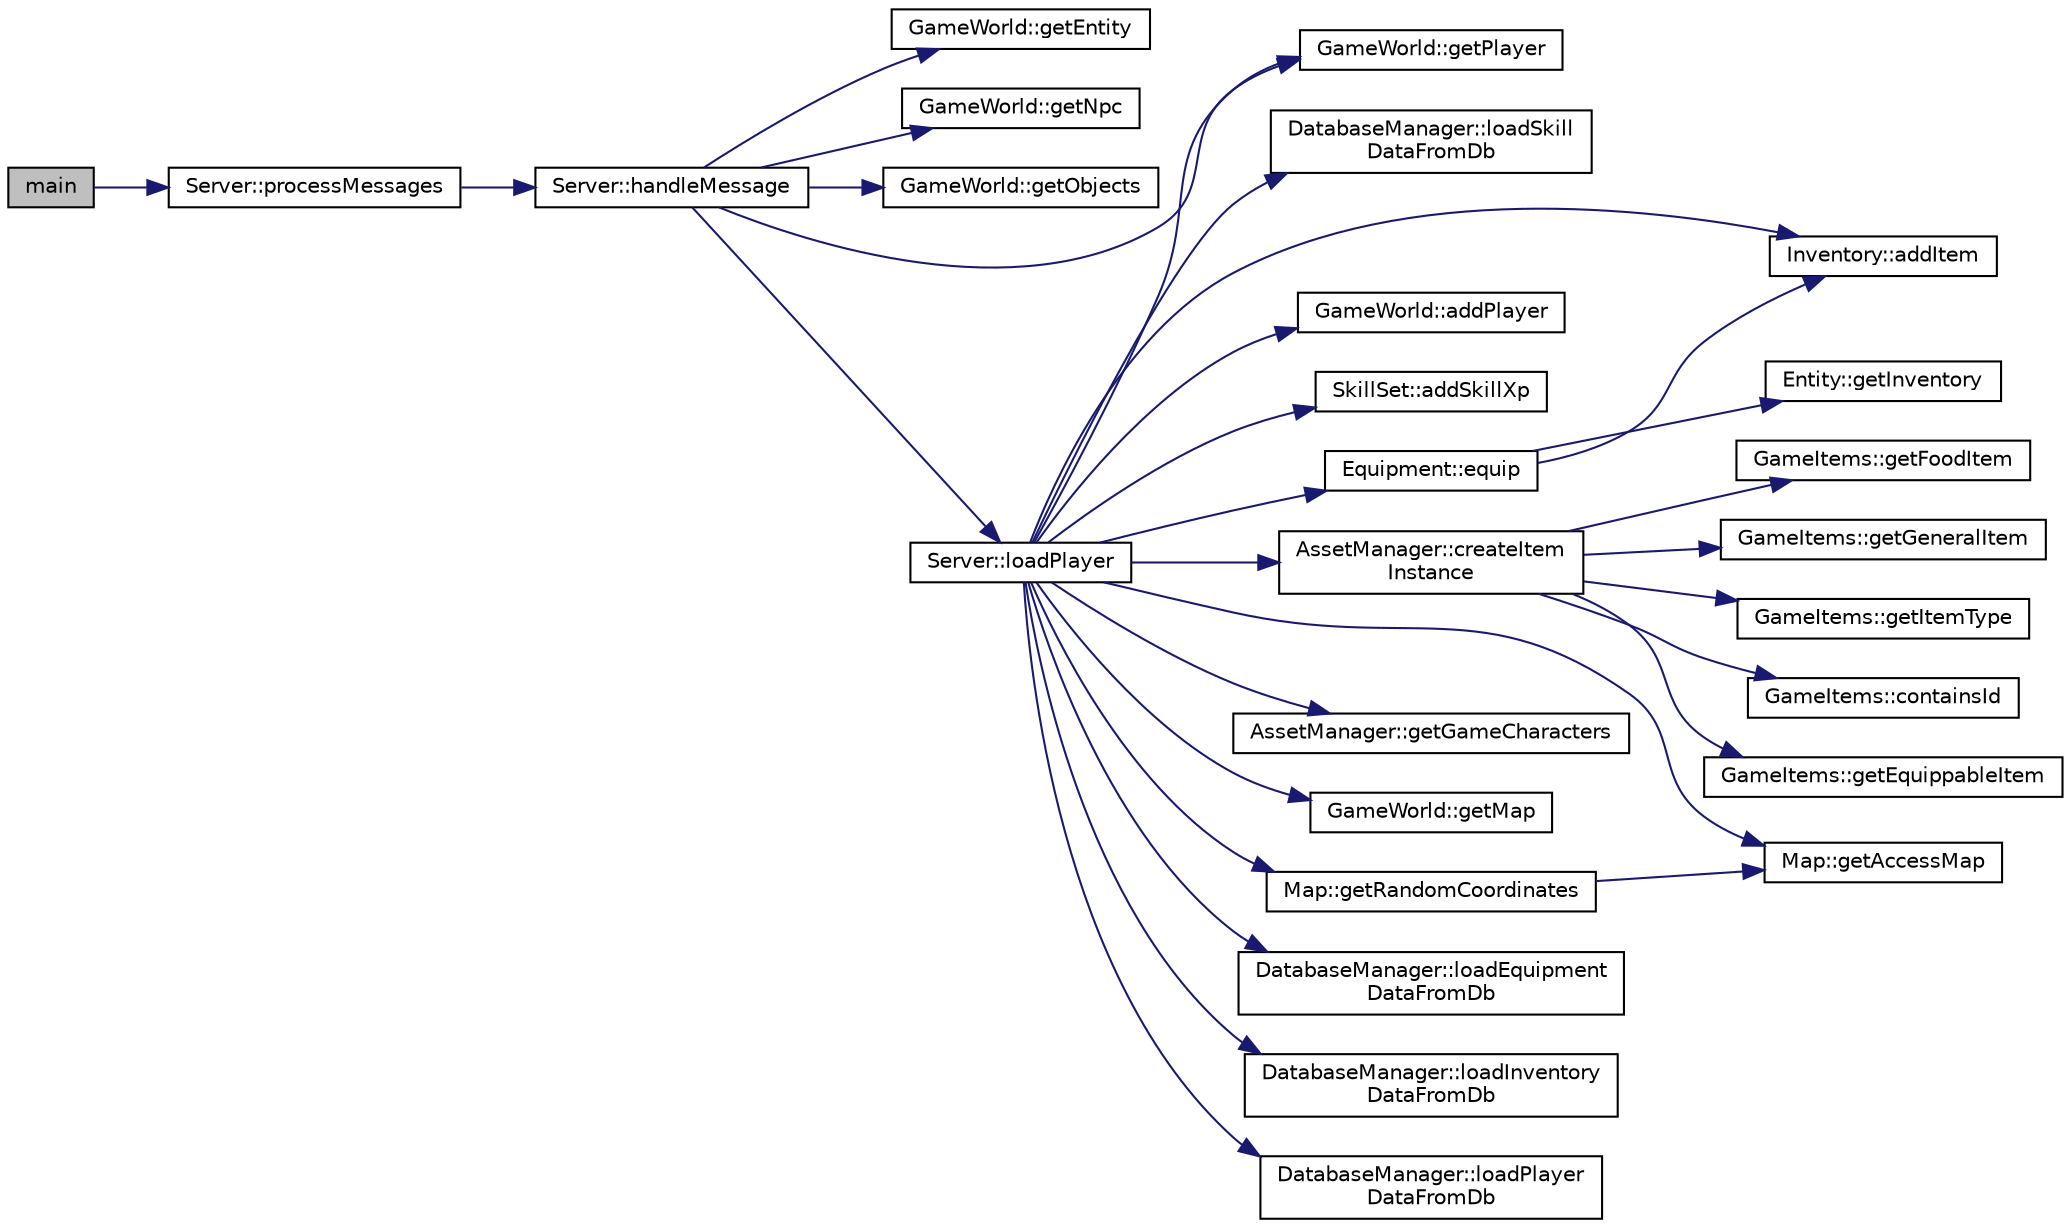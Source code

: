 digraph "main"
{
 // LATEX_PDF_SIZE
  edge [fontname="Helvetica",fontsize="10",labelfontname="Helvetica",labelfontsize="10"];
  node [fontname="Helvetica",fontsize="10",shape=record];
  rankdir="LR";
  Node1 [label="main",height=0.2,width=0.4,color="black", fillcolor="grey75", style="filled", fontcolor="black",tooltip=" "];
  Node1 -> Node2 [color="midnightblue",fontsize="10",style="solid",fontname="Helvetica"];
  Node2 [label="Server::processMessages",height=0.2,width=0.4,color="black", fillcolor="white", style="filled",URL="$classServer.html#aee6c47f62d04cd4dcf435ccedfd05e2c",tooltip="Server's main loop for processing messages."];
  Node2 -> Node3 [color="midnightblue",fontsize="10",style="solid",fontname="Helvetica"];
  Node3 [label="Server::handleMessage",height=0.2,width=0.4,color="black", fillcolor="white", style="filled",URL="$classServer.html#a18a8fea9b1688c806fa5be9b4d5ac413",tooltip="Function to parse and act upon messages received from clients."];
  Node3 -> Node4 [color="midnightblue",fontsize="10",style="solid",fontname="Helvetica"];
  Node4 [label="GameWorld::getEntity",height=0.2,width=0.4,color="black", fillcolor="white", style="filled",URL="$classGameWorld.html#a65428f2aa2e3756b7f37629202eca01a",tooltip="Get entity by id."];
  Node3 -> Node5 [color="midnightblue",fontsize="10",style="solid",fontname="Helvetica"];
  Node5 [label="GameWorld::getNpc",height=0.2,width=0.4,color="black", fillcolor="white", style="filled",URL="$classGameWorld.html#ad22cee4568685a8374beedaa179803e3",tooltip="Get npc by id."];
  Node3 -> Node6 [color="midnightblue",fontsize="10",style="solid",fontname="Helvetica"];
  Node6 [label="GameWorld::getObjects",height=0.2,width=0.4,color="black", fillcolor="white", style="filled",URL="$classGameWorld.html#ac53061b8a814e6228ac433cb91a1f511",tooltip="Get all objects."];
  Node3 -> Node7 [color="midnightblue",fontsize="10",style="solid",fontname="Helvetica"];
  Node7 [label="GameWorld::getPlayer",height=0.2,width=0.4,color="black", fillcolor="white", style="filled",URL="$classGameWorld.html#a477715a67955886d0076cec9fe72ba4e",tooltip=" "];
  Node3 -> Node8 [color="midnightblue",fontsize="10",style="solid",fontname="Helvetica"];
  Node8 [label="Server::loadPlayer",height=0.2,width=0.4,color="black", fillcolor="white", style="filled",URL="$classServer.html#ae66426d3906c2a9e5b217c65c4ce5db3",tooltip="Loads a player's data from the database and adds the player to the game."];
  Node8 -> Node9 [color="midnightblue",fontsize="10",style="solid",fontname="Helvetica"];
  Node9 [label="Inventory::addItem",height=0.2,width=0.4,color="black", fillcolor="white", style="filled",URL="$classInventory.html#a9e1fad5a5f8ef1d2aec5ba9d86531d0d",tooltip="Adds item to the inventory."];
  Node8 -> Node10 [color="midnightblue",fontsize="10",style="solid",fontname="Helvetica"];
  Node10 [label="GameWorld::addPlayer",height=0.2,width=0.4,color="black", fillcolor="white", style="filled",URL="$classGameWorld.html#a0ad32ed218a82dad3e31804c79ce1ae0",tooltip="Adds player to the game world."];
  Node8 -> Node11 [color="midnightblue",fontsize="10",style="solid",fontname="Helvetica"];
  Node11 [label="SkillSet::addSkillXp",height=0.2,width=0.4,color="black", fillcolor="white", style="filled",URL="$classSkillSet.html#a0e9dc971244988ca5f8aa14a37ec4193",tooltip="Adds the given amount of xp to the skill with the given id. Returns false if the addition failed,..."];
  Node8 -> Node12 [color="midnightblue",fontsize="10",style="solid",fontname="Helvetica"];
  Node12 [label="AssetManager::createItem\lInstance",height=0.2,width=0.4,color="black", fillcolor="white", style="filled",URL="$classAssetManager.html#a7112131ee4657d508b2029eebb3975f6",tooltip="Creates an instance of an item."];
  Node12 -> Node13 [color="midnightblue",fontsize="10",style="solid",fontname="Helvetica"];
  Node13 [label="GameItems::containsId",height=0.2,width=0.4,color="black", fillcolor="white", style="filled",URL="$structGameItems.html#aa28c24034d12b17b9f85d9c46d9cb9a1",tooltip=" "];
  Node12 -> Node14 [color="midnightblue",fontsize="10",style="solid",fontname="Helvetica"];
  Node14 [label="GameItems::getEquippableItem",height=0.2,width=0.4,color="black", fillcolor="white", style="filled",URL="$structGameItems.html#a12d353035869abb44b959b2fd56dc320",tooltip=" "];
  Node12 -> Node15 [color="midnightblue",fontsize="10",style="solid",fontname="Helvetica"];
  Node15 [label="GameItems::getFoodItem",height=0.2,width=0.4,color="black", fillcolor="white", style="filled",URL="$structGameItems.html#a5525518c6b68815489b0453e43da1024",tooltip=" "];
  Node12 -> Node16 [color="midnightblue",fontsize="10",style="solid",fontname="Helvetica"];
  Node16 [label="GameItems::getGeneralItem",height=0.2,width=0.4,color="black", fillcolor="white", style="filled",URL="$structGameItems.html#a0947ecd8654943fb367afd0bcb0d37b4",tooltip=" "];
  Node12 -> Node17 [color="midnightblue",fontsize="10",style="solid",fontname="Helvetica"];
  Node17 [label="GameItems::getItemType",height=0.2,width=0.4,color="black", fillcolor="white", style="filled",URL="$structGameItems.html#af9a7b3d5920e2b356499038c77ff4498",tooltip=" "];
  Node8 -> Node18 [color="midnightblue",fontsize="10",style="solid",fontname="Helvetica"];
  Node18 [label="Equipment::equip",height=0.2,width=0.4,color="black", fillcolor="white", style="filled",URL="$classEquipment.html#abcb4a83de923ee879f7dd8d770844d50",tooltip="Equip an EquippableItem to the proper slot."];
  Node18 -> Node9 [color="midnightblue",fontsize="10",style="solid",fontname="Helvetica"];
  Node18 -> Node19 [color="midnightblue",fontsize="10",style="solid",fontname="Helvetica"];
  Node19 [label="Entity::getInventory",height=0.2,width=0.4,color="black", fillcolor="white", style="filled",URL="$classEntity.html#a1f1ef1b13908ffef9f2c4f2f455fdb71",tooltip="Get the Inventory object of this entity."];
  Node8 -> Node20 [color="midnightblue",fontsize="10",style="solid",fontname="Helvetica"];
  Node20 [label="Map::getAccessMap",height=0.2,width=0.4,color="black", fillcolor="white", style="filled",URL="$classMap.html#a3a7c641cd6c7281013272940d0613d90",tooltip="Get the access map."];
  Node8 -> Node21 [color="midnightblue",fontsize="10",style="solid",fontname="Helvetica"];
  Node21 [label="AssetManager::getGameCharacters",height=0.2,width=0.4,color="black", fillcolor="white", style="filled",URL="$classAssetManager.html#a13997292d4ce8dfa909e939b20ac71d4",tooltip="Get the GameCharacters object."];
  Node8 -> Node22 [color="midnightblue",fontsize="10",style="solid",fontname="Helvetica"];
  Node22 [label="GameWorld::getMap",height=0.2,width=0.4,color="black", fillcolor="white", style="filled",URL="$classGameWorld.html#ae4becabfe7297060f0651c3700de73ea",tooltip=" "];
  Node8 -> Node7 [color="midnightblue",fontsize="10",style="solid",fontname="Helvetica"];
  Node8 -> Node23 [color="midnightblue",fontsize="10",style="solid",fontname="Helvetica"];
  Node23 [label="Map::getRandomCoordinates",height=0.2,width=0.4,color="black", fillcolor="white", style="filled",URL="$classMap.html#aa2714237c8af3b86a11dcebc6d944145",tooltip="Gets a random coordinate within the given bounds."];
  Node23 -> Node20 [color="midnightblue",fontsize="10",style="solid",fontname="Helvetica"];
  Node8 -> Node24 [color="midnightblue",fontsize="10",style="solid",fontname="Helvetica"];
  Node24 [label="DatabaseManager::loadEquipment\lDataFromDb",height=0.2,width=0.4,color="black", fillcolor="white", style="filled",URL="$classDatabaseManager.html#ac19b7e6c9c8c4d153d9a9eb53447324e",tooltip="Load player's equipment items from the database."];
  Node8 -> Node25 [color="midnightblue",fontsize="10",style="solid",fontname="Helvetica"];
  Node25 [label="DatabaseManager::loadInventory\lDataFromDb",height=0.2,width=0.4,color="black", fillcolor="white", style="filled",URL="$classDatabaseManager.html#aa4f19ca30119a8e9858080136ecb1084",tooltip="Load player's inventory items from the database."];
  Node8 -> Node26 [color="midnightblue",fontsize="10",style="solid",fontname="Helvetica"];
  Node26 [label="DatabaseManager::loadPlayer\lDataFromDb",height=0.2,width=0.4,color="black", fillcolor="white", style="filled",URL="$classDatabaseManager.html#acaa94a8a28b10b4c072ac66cde885fda",tooltip="Fetches player basic data from the database (table player) by username. Creates a new player with giv..."];
  Node8 -> Node27 [color="midnightblue",fontsize="10",style="solid",fontname="Helvetica"];
  Node27 [label="DatabaseManager::loadSkill\lDataFromDb",height=0.2,width=0.4,color="black", fillcolor="white", style="filled",URL="$classDatabaseManager.html#a57cd041b9297308d8f0572c575882a15",tooltip="Load player's skill data from the database."];
}
